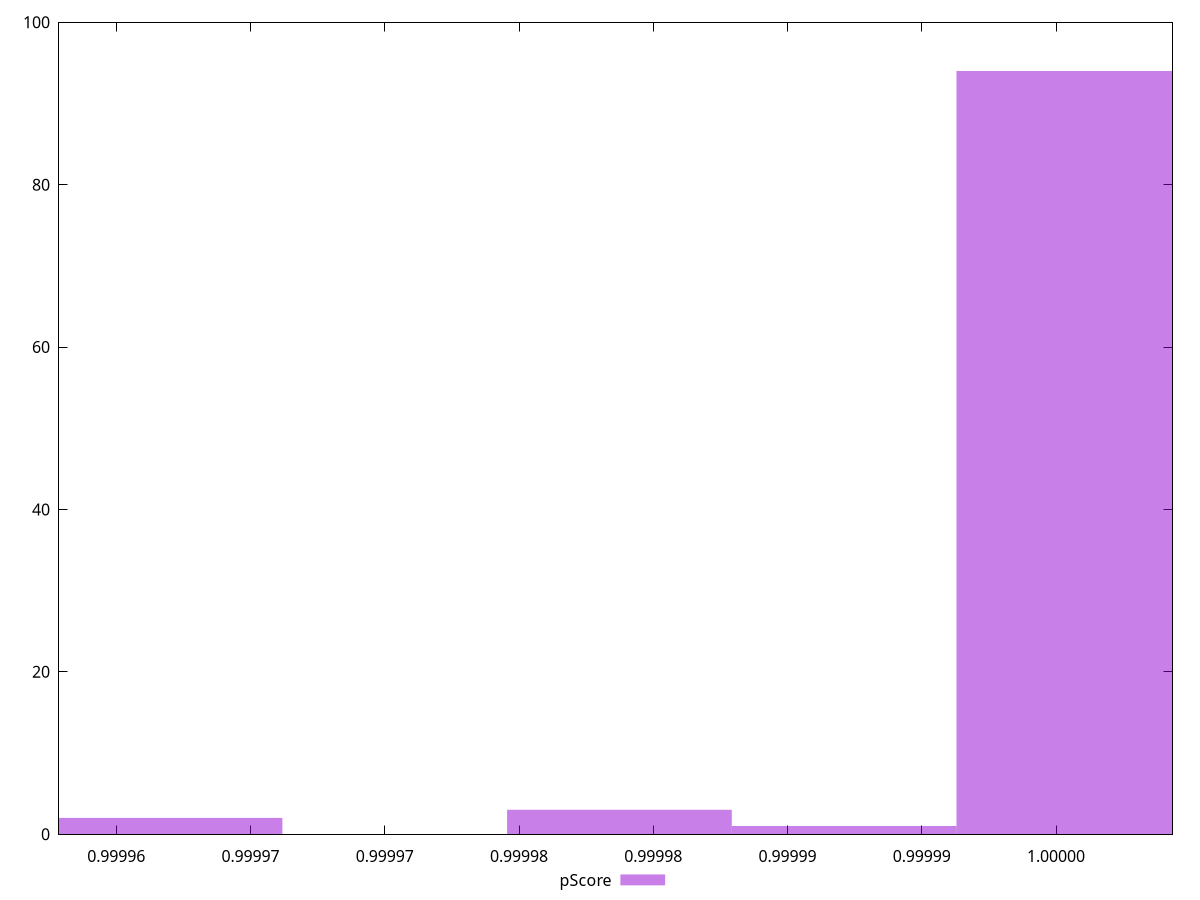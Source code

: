 reset

$pScore <<EOF
0.9999954765138318 94
0.9999619996597827 2
0.9999787380868073 3
0.9999871073003195 1
EOF

set key outside below
set boxwidth 0.0000083692135122721
set xrange [0.9999578635169569:0.9999993380488856]
set yrange [0:100]
set trange [0:100]
set style fill transparent solid 0.5 noborder
set terminal svg size 640, 490 enhanced background rgb 'white'
set output "report_00018_2021-02-10T15-25-16.877Z/estimated-input-latency/samples/pages/pScore/histogram.svg"

plot $pScore title "pScore" with boxes

reset
